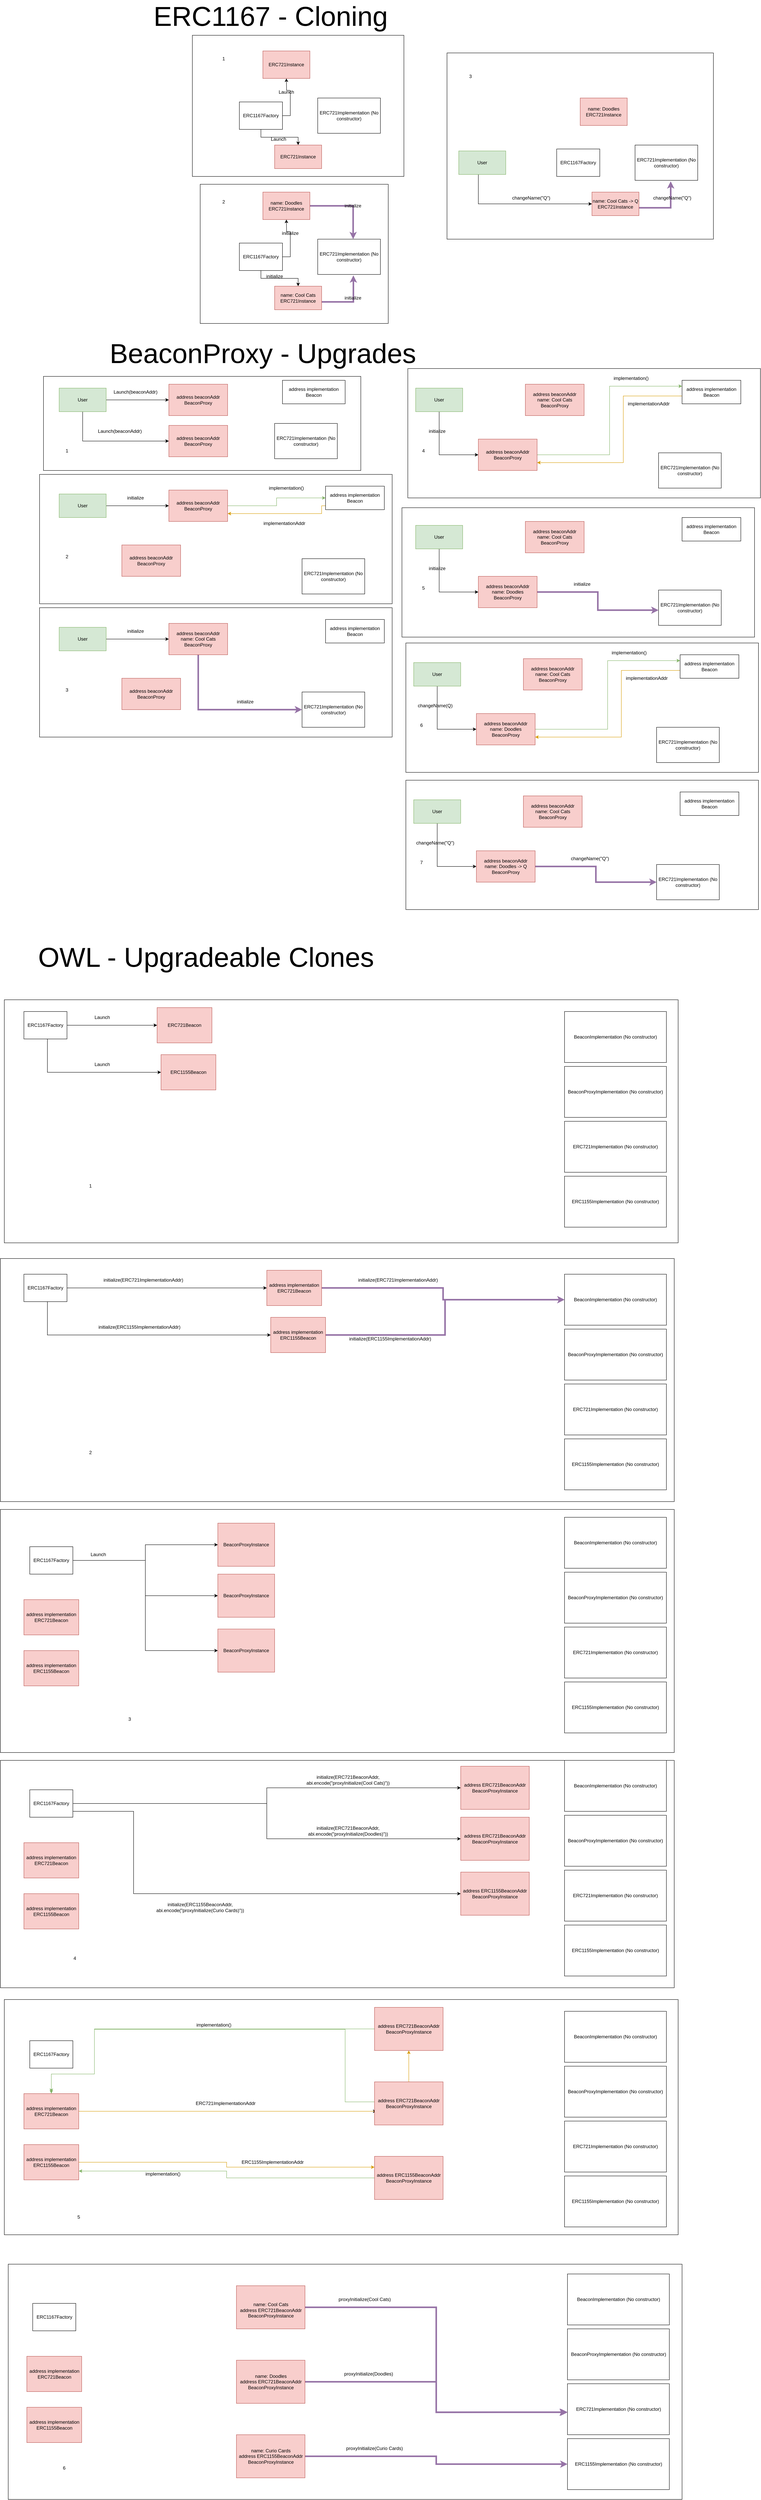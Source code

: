 <mxfile version="20.0.3" type="github">
  <diagram id="e7Xeu3ZGWUXAZvRO6fgh" name="Page-1">
    <mxGraphModel dx="4462" dy="1932" grid="1" gridSize="10" guides="1" tooltips="1" connect="1" arrows="1" fold="1" page="0" pageScale="1" pageWidth="850" pageHeight="1100" math="0" shadow="0">
      <root>
        <mxCell id="0" />
        <mxCell id="1" parent="0" />
        <mxCell id="rZRPHOX6fVJ8QpECsOCq-140" value="" style="rounded=0;whiteSpace=wrap;html=1;" parent="1" vertex="1">
          <mxGeometry x="-2000" y="5215" width="1720" height="600" as="geometry" />
        </mxCell>
        <mxCell id="rZRPHOX6fVJ8QpECsOCq-138" value="" style="rounded=0;whiteSpace=wrap;html=1;" parent="1" vertex="1">
          <mxGeometry x="-2010" y="4540" width="1720" height="600" as="geometry" />
        </mxCell>
        <mxCell id="rZRPHOX6fVJ8QpECsOCq-135" value="" style="rounded=0;whiteSpace=wrap;html=1;" parent="1" vertex="1">
          <mxGeometry x="-2020" y="3930" width="1720" height="580" as="geometry" />
        </mxCell>
        <mxCell id="rZRPHOX6fVJ8QpECsOCq-133" value="" style="rounded=0;whiteSpace=wrap;html=1;" parent="1" vertex="1">
          <mxGeometry x="-2020" y="3290" width="1720" height="620" as="geometry" />
        </mxCell>
        <mxCell id="rZRPHOX6fVJ8QpECsOCq-131" value="" style="rounded=0;whiteSpace=wrap;html=1;" parent="1" vertex="1">
          <mxGeometry x="-2020" y="2650" width="1720" height="620" as="geometry" />
        </mxCell>
        <mxCell id="rZRPHOX6fVJ8QpECsOCq-129" value="" style="rounded=0;whiteSpace=wrap;html=1;" parent="1" vertex="1">
          <mxGeometry x="-2010" y="1990" width="1720" height="620" as="geometry" />
        </mxCell>
        <mxCell id="F29buhv9PFu0Gap1kYDo-148" value="" style="rounded=0;whiteSpace=wrap;html=1;fontSize=12;" parent="1" vertex="1">
          <mxGeometry x="-995" y="735" width="900" height="330" as="geometry" />
        </mxCell>
        <mxCell id="F29buhv9PFu0Gap1kYDo-132" value="" style="rounded=0;whiteSpace=wrap;html=1;fontSize=12;" parent="1" vertex="1">
          <mxGeometry x="-980" y="380" width="900" height="330" as="geometry" />
        </mxCell>
        <mxCell id="F29buhv9PFu0Gap1kYDo-113" value="" style="rounded=0;whiteSpace=wrap;html=1;fontSize=12;" parent="1" vertex="1">
          <mxGeometry x="-1920" y="990" width="900" height="330" as="geometry" />
        </mxCell>
        <mxCell id="F29buhv9PFu0Gap1kYDo-97" value="" style="rounded=0;whiteSpace=wrap;html=1;fontSize=12;" parent="1" vertex="1">
          <mxGeometry x="-1920" y="650" width="900" height="330" as="geometry" />
        </mxCell>
        <mxCell id="F29buhv9PFu0Gap1kYDo-63" value="" style="rounded=0;whiteSpace=wrap;html=1;fontSize=12;" parent="1" vertex="1">
          <mxGeometry x="-1910" y="400" width="810" height="240" as="geometry" />
        </mxCell>
        <mxCell id="F29buhv9PFu0Gap1kYDo-59" value="" style="rounded=0;whiteSpace=wrap;html=1;fontSize=12;" parent="1" vertex="1">
          <mxGeometry x="-880" y="-425" width="680" height="475" as="geometry" />
        </mxCell>
        <mxCell id="F29buhv9PFu0Gap1kYDo-58" value="" style="rounded=0;whiteSpace=wrap;html=1;fontSize=12;" parent="1" vertex="1">
          <mxGeometry x="-1510" y="-90" width="480" height="355" as="geometry" />
        </mxCell>
        <mxCell id="F29buhv9PFu0Gap1kYDo-57" value="" style="rounded=0;whiteSpace=wrap;html=1;fontSize=12;" parent="1" vertex="1">
          <mxGeometry x="-1530" y="-470" width="540" height="360" as="geometry" />
        </mxCell>
        <mxCell id="F29buhv9PFu0Gap1kYDo-4" style="edgeStyle=orthogonalEdgeStyle;rounded=0;orthogonalLoop=1;jettySize=auto;html=1;entryX=0.5;entryY=0;entryDx=0;entryDy=0;startArrow=none;" parent="1" source="F29buhv9PFu0Gap1kYDo-11" target="F29buhv9PFu0Gap1kYDo-3" edge="1">
          <mxGeometry relative="1" as="geometry" />
        </mxCell>
        <mxCell id="F29buhv9PFu0Gap1kYDo-5" style="edgeStyle=orthogonalEdgeStyle;rounded=0;orthogonalLoop=1;jettySize=auto;html=1;" parent="1" source="F29buhv9PFu0Gap1kYDo-1" edge="1">
          <mxGeometry relative="1" as="geometry">
            <mxPoint x="-1290.0" y="-360.0" as="targetPoint" />
          </mxGeometry>
        </mxCell>
        <mxCell id="F29buhv9PFu0Gap1kYDo-22" style="edgeStyle=orthogonalEdgeStyle;rounded=0;orthogonalLoop=1;jettySize=auto;html=1;entryX=0.5;entryY=0;entryDx=0;entryDy=0;" parent="1" source="F29buhv9PFu0Gap1kYDo-1" target="F29buhv9PFu0Gap1kYDo-3" edge="1">
          <mxGeometry relative="1" as="geometry" />
        </mxCell>
        <mxCell id="F29buhv9PFu0Gap1kYDo-1" value="ERC1167Factory" style="rounded=0;whiteSpace=wrap;html=1;" parent="1" vertex="1">
          <mxGeometry x="-1410" y="-300" width="110" height="70" as="geometry" />
        </mxCell>
        <mxCell id="F29buhv9PFu0Gap1kYDo-2" value="ERC721Implementation (No constructor)" style="rounded=0;whiteSpace=wrap;html=1;" parent="1" vertex="1">
          <mxGeometry x="-1210" y="-310" width="160" height="90" as="geometry" />
        </mxCell>
        <mxCell id="F29buhv9PFu0Gap1kYDo-3" value="ERC721Instance" style="rounded=0;whiteSpace=wrap;html=1;fillColor=#f8cecc;strokeColor=#b85450;" parent="1" vertex="1">
          <mxGeometry x="-1320" y="-190" width="120" height="60" as="geometry" />
        </mxCell>
        <mxCell id="F29buhv9PFu0Gap1kYDo-7" value="ERC721Instance" style="rounded=0;whiteSpace=wrap;html=1;fillColor=#f8cecc;strokeColor=#b85450;" parent="1" vertex="1">
          <mxGeometry x="-1350" y="-430" width="120" height="70" as="geometry" />
        </mxCell>
        <mxCell id="F29buhv9PFu0Gap1kYDo-10" value="Launch" style="text;html=1;strokeColor=none;fillColor=none;align=center;verticalAlign=middle;whiteSpace=wrap;rounded=0;" parent="1" vertex="1">
          <mxGeometry x="-1320" y="-340" width="60" height="30" as="geometry" />
        </mxCell>
        <mxCell id="F29buhv9PFu0Gap1kYDo-11" value="Launch" style="text;html=1;strokeColor=none;fillColor=none;align=center;verticalAlign=middle;whiteSpace=wrap;rounded=0;" parent="1" vertex="1">
          <mxGeometry x="-1340" y="-220" width="60" height="30" as="geometry" />
        </mxCell>
        <mxCell id="F29buhv9PFu0Gap1kYDo-14" style="edgeStyle=orthogonalEdgeStyle;rounded=0;orthogonalLoop=1;jettySize=auto;html=1;" parent="1" source="F29buhv9PFu0Gap1kYDo-15" edge="1">
          <mxGeometry relative="1" as="geometry">
            <mxPoint x="-1290.0" as="targetPoint" />
          </mxGeometry>
        </mxCell>
        <mxCell id="F29buhv9PFu0Gap1kYDo-23" style="edgeStyle=orthogonalEdgeStyle;rounded=0;orthogonalLoop=1;jettySize=auto;html=1;entryX=0.5;entryY=0;entryDx=0;entryDy=0;" parent="1" source="F29buhv9PFu0Gap1kYDo-15" target="F29buhv9PFu0Gap1kYDo-17" edge="1">
          <mxGeometry relative="1" as="geometry" />
        </mxCell>
        <mxCell id="F29buhv9PFu0Gap1kYDo-15" value="ERC1167Factory" style="rounded=0;whiteSpace=wrap;html=1;" parent="1" vertex="1">
          <mxGeometry x="-1410" y="60" width="110" height="70" as="geometry" />
        </mxCell>
        <mxCell id="F29buhv9PFu0Gap1kYDo-16" value="ERC721Implementation (No constructor)" style="rounded=0;whiteSpace=wrap;html=1;" parent="1" vertex="1">
          <mxGeometry x="-1210" y="50" width="160" height="90" as="geometry" />
        </mxCell>
        <mxCell id="F29buhv9PFu0Gap1kYDo-24" style="edgeStyle=orthogonalEdgeStyle;rounded=0;orthogonalLoop=1;jettySize=auto;html=1;entryX=0.569;entryY=1.027;entryDx=0;entryDy=0;entryPerimeter=0;fillColor=#e1d5e7;strokeColor=#9673a6;strokeWidth=4;" parent="1" source="F29buhv9PFu0Gap1kYDo-17" target="F29buhv9PFu0Gap1kYDo-16" edge="1">
          <mxGeometry relative="1" as="geometry">
            <mxPoint x="-1120" y="160" as="targetPoint" />
            <Array as="points">
              <mxPoint x="-1119" y="210" />
            </Array>
          </mxGeometry>
        </mxCell>
        <mxCell id="F29buhv9PFu0Gap1kYDo-17" value="name: Cool Cats&lt;br&gt;&lt;div&gt;ERC721Instance&lt;/div&gt;" style="rounded=0;whiteSpace=wrap;html=1;fillColor=#f8cecc;strokeColor=#b85450;" parent="1" vertex="1">
          <mxGeometry x="-1320" y="170" width="120" height="60" as="geometry" />
        </mxCell>
        <mxCell id="F29buhv9PFu0Gap1kYDo-25" style="edgeStyle=orthogonalEdgeStyle;rounded=0;orthogonalLoop=1;jettySize=auto;html=1;entryX=0.565;entryY=0;entryDx=0;entryDy=0;entryPerimeter=0;fillColor=#e1d5e7;strokeColor=#9673a6;strokeWidth=4;" parent="1" source="F29buhv9PFu0Gap1kYDo-18" target="F29buhv9PFu0Gap1kYDo-16" edge="1">
          <mxGeometry relative="1" as="geometry" />
        </mxCell>
        <mxCell id="F29buhv9PFu0Gap1kYDo-18" value="name: Doodles&lt;br&gt;&lt;div&gt;ERC721Instance&lt;/div&gt;" style="rounded=0;whiteSpace=wrap;html=1;fillColor=#f8cecc;strokeColor=#b85450;" parent="1" vertex="1">
          <mxGeometry x="-1350" y="-70" width="120" height="70" as="geometry" />
        </mxCell>
        <mxCell id="F29buhv9PFu0Gap1kYDo-26" value="initialize" style="text;html=1;strokeColor=none;fillColor=none;align=center;verticalAlign=middle;whiteSpace=wrap;rounded=0;" parent="1" vertex="1">
          <mxGeometry x="-1150" y="-50" width="60" height="30" as="geometry" />
        </mxCell>
        <mxCell id="F29buhv9PFu0Gap1kYDo-27" value="initialize" style="text;html=1;strokeColor=none;fillColor=none;align=center;verticalAlign=middle;whiteSpace=wrap;rounded=0;" parent="1" vertex="1">
          <mxGeometry x="-1150" y="185" width="60" height="30" as="geometry" />
        </mxCell>
        <mxCell id="F29buhv9PFu0Gap1kYDo-28" value="&lt;div style=&quot;font-size: 70px;&quot; align=&quot;center&quot;&gt;&lt;font style=&quot;font-size: 70px;&quot;&gt;ERC1167 - Cloning&lt;/font&gt;&lt;/div&gt;" style="text;html=1;strokeColor=none;fillColor=none;spacing=5;spacingTop=-20;whiteSpace=wrap;overflow=hidden;rounded=0;align=center;" parent="1" vertex="1">
          <mxGeometry x="-1690" y="-550" width="720" height="90" as="geometry" />
        </mxCell>
        <mxCell id="F29buhv9PFu0Gap1kYDo-29" value="&lt;font style=&quot;font-size: 70px;&quot;&gt;BeaconProxy - Upgrades&lt;/font&gt;" style="text;html=1;strokeColor=none;fillColor=none;spacing=5;spacingTop=-20;whiteSpace=wrap;overflow=hidden;rounded=0;align=center;" parent="1" vertex="1">
          <mxGeometry x="-1760" y="310" width="820" height="90" as="geometry" />
        </mxCell>
        <mxCell id="F29buhv9PFu0Gap1kYDo-32" value="ERC1167Factory" style="rounded=0;whiteSpace=wrap;html=1;" parent="1" vertex="1">
          <mxGeometry x="-600" y="-180" width="110" height="70" as="geometry" />
        </mxCell>
        <mxCell id="F29buhv9PFu0Gap1kYDo-33" value="ERC721Implementation (No constructor)" style="rounded=0;whiteSpace=wrap;html=1;" parent="1" vertex="1">
          <mxGeometry x="-400" y="-190" width="160" height="90" as="geometry" />
        </mxCell>
        <mxCell id="F29buhv9PFu0Gap1kYDo-34" style="edgeStyle=orthogonalEdgeStyle;rounded=0;orthogonalLoop=1;jettySize=auto;html=1;entryX=0.569;entryY=1.027;entryDx=0;entryDy=0;entryPerimeter=0;fillColor=#e1d5e7;strokeColor=#9673a6;strokeWidth=4;" parent="1" source="F29buhv9PFu0Gap1kYDo-35" target="F29buhv9PFu0Gap1kYDo-33" edge="1">
          <mxGeometry relative="1" as="geometry">
            <mxPoint x="-310" y="-80" as="targetPoint" />
            <Array as="points">
              <mxPoint x="-309" y="-30" />
            </Array>
          </mxGeometry>
        </mxCell>
        <mxCell id="F29buhv9PFu0Gap1kYDo-35" value="name: Cool Cats -&amp;gt; Q&lt;br&gt;&lt;div&gt;ERC721Instance&lt;/div&gt;" style="rounded=0;whiteSpace=wrap;html=1;fillColor=#f8cecc;strokeColor=#b85450;" parent="1" vertex="1">
          <mxGeometry x="-510" y="-70" width="120" height="60" as="geometry" />
        </mxCell>
        <mxCell id="F29buhv9PFu0Gap1kYDo-37" value="name: Doodles&lt;br&gt;&lt;div&gt;ERC721Instance&lt;/div&gt;" style="rounded=0;whiteSpace=wrap;html=1;fillColor=#f8cecc;strokeColor=#b85450;" parent="1" vertex="1">
          <mxGeometry x="-540" y="-310" width="120" height="70" as="geometry" />
        </mxCell>
        <mxCell id="F29buhv9PFu0Gap1kYDo-41" style="edgeStyle=orthogonalEdgeStyle;rounded=0;orthogonalLoop=1;jettySize=auto;html=1;entryX=0;entryY=0.5;entryDx=0;entryDy=0;fontSize=70;" parent="1" source="F29buhv9PFu0Gap1kYDo-40" target="F29buhv9PFu0Gap1kYDo-35" edge="1">
          <mxGeometry relative="1" as="geometry">
            <Array as="points">
              <mxPoint x="-800" y="-40" />
            </Array>
          </mxGeometry>
        </mxCell>
        <mxCell id="F29buhv9PFu0Gap1kYDo-40" value="&lt;div style=&quot;font-size: 12px;&quot;&gt;&lt;font style=&quot;font-size: 12px;&quot;&gt;User&lt;/font&gt;&lt;/div&gt;" style="rounded=0;whiteSpace=wrap;html=1;fontSize=70;fillColor=#d5e8d4;strokeColor=#82b366;" parent="1" vertex="1">
          <mxGeometry x="-850" y="-175" width="120" height="60" as="geometry" />
        </mxCell>
        <mxCell id="F29buhv9PFu0Gap1kYDo-43" value="changeName(&quot;Q&quot;)" style="text;html=1;strokeColor=none;fillColor=none;align=center;verticalAlign=middle;whiteSpace=wrap;rounded=0;fontSize=12;" parent="1" vertex="1">
          <mxGeometry x="-740" y="-70" width="150" height="30" as="geometry" />
        </mxCell>
        <mxCell id="F29buhv9PFu0Gap1kYDo-44" value="changeName(&quot;Q&quot;)" style="text;html=1;strokeColor=none;fillColor=none;align=center;verticalAlign=middle;whiteSpace=wrap;rounded=0;fontSize=12;" parent="1" vertex="1">
          <mxGeometry x="-380" y="-70" width="150" height="30" as="geometry" />
        </mxCell>
        <mxCell id="F29buhv9PFu0Gap1kYDo-45" value="&lt;div&gt;address beaconAddr&lt;br&gt;&lt;/div&gt;&lt;div&gt;BeaconProxy&lt;/div&gt;" style="rounded=0;whiteSpace=wrap;html=1;fontSize=12;fillColor=#f8cecc;strokeColor=#b85450;" parent="1" vertex="1">
          <mxGeometry x="-1590" y="420" width="150" height="80" as="geometry" />
        </mxCell>
        <mxCell id="F29buhv9PFu0Gap1kYDo-46" value="address implementation&lt;div&gt;Beacon&lt;/div&gt;" style="rounded=0;whiteSpace=wrap;html=1;fontSize=12;" parent="1" vertex="1">
          <mxGeometry x="-1300" y="410" width="160" height="60" as="geometry" />
        </mxCell>
        <mxCell id="F29buhv9PFu0Gap1kYDo-47" value="ERC721Implementation (No constructor)" style="rounded=0;whiteSpace=wrap;html=1;" parent="1" vertex="1">
          <mxGeometry x="-1320" y="520" width="160" height="90" as="geometry" />
        </mxCell>
        <mxCell id="F29buhv9PFu0Gap1kYDo-49" style="edgeStyle=orthogonalEdgeStyle;rounded=0;orthogonalLoop=1;jettySize=auto;html=1;entryX=0;entryY=0.5;entryDx=0;entryDy=0;fontSize=12;" parent="1" source="F29buhv9PFu0Gap1kYDo-48" target="F29buhv9PFu0Gap1kYDo-45" edge="1">
          <mxGeometry relative="1" as="geometry" />
        </mxCell>
        <mxCell id="F29buhv9PFu0Gap1kYDo-68" style="edgeStyle=orthogonalEdgeStyle;rounded=0;orthogonalLoop=1;jettySize=auto;html=1;entryX=0;entryY=0.5;entryDx=0;entryDy=0;fontSize=12;" parent="1" source="F29buhv9PFu0Gap1kYDo-48" target="F29buhv9PFu0Gap1kYDo-67" edge="1">
          <mxGeometry relative="1" as="geometry">
            <Array as="points">
              <mxPoint x="-1810" y="565" />
            </Array>
          </mxGeometry>
        </mxCell>
        <mxCell id="F29buhv9PFu0Gap1kYDo-48" value="&lt;div style=&quot;font-size: 12px;&quot;&gt;&lt;font style=&quot;font-size: 12px;&quot;&gt;User&lt;/font&gt;&lt;/div&gt;" style="rounded=0;whiteSpace=wrap;html=1;fontSize=70;fillColor=#d5e8d4;strokeColor=#82b366;" parent="1" vertex="1">
          <mxGeometry x="-1870" y="430" width="120" height="60" as="geometry" />
        </mxCell>
        <mxCell id="F29buhv9PFu0Gap1kYDo-50" value="Launch(beaconAddr)" style="text;html=1;strokeColor=none;fillColor=none;align=center;verticalAlign=middle;whiteSpace=wrap;rounded=0;fontSize=12;" parent="1" vertex="1">
          <mxGeometry x="-1740" y="425" width="130" height="30" as="geometry" />
        </mxCell>
        <mxCell id="F29buhv9PFu0Gap1kYDo-60" value="1" style="text;html=1;strokeColor=none;fillColor=none;align=center;verticalAlign=middle;whiteSpace=wrap;rounded=0;fontSize=12;" parent="1" vertex="1">
          <mxGeometry x="-1480" y="-425" width="60" height="30" as="geometry" />
        </mxCell>
        <mxCell id="F29buhv9PFu0Gap1kYDo-61" value="2" style="text;html=1;strokeColor=none;fillColor=none;align=center;verticalAlign=middle;whiteSpace=wrap;rounded=0;fontSize=12;" parent="1" vertex="1">
          <mxGeometry x="-1480" y="-60" width="60" height="30" as="geometry" />
        </mxCell>
        <mxCell id="F29buhv9PFu0Gap1kYDo-62" value="3" style="text;html=1;strokeColor=none;fillColor=none;align=center;verticalAlign=middle;whiteSpace=wrap;rounded=0;fontSize=12;" parent="1" vertex="1">
          <mxGeometry x="-850" y="-380" width="60" height="30" as="geometry" />
        </mxCell>
        <mxCell id="F29buhv9PFu0Gap1kYDo-64" value="1" style="text;html=1;strokeColor=none;fillColor=none;align=center;verticalAlign=middle;whiteSpace=wrap;rounded=0;fontSize=12;" parent="1" vertex="1">
          <mxGeometry x="-1880" y="575" width="60" height="30" as="geometry" />
        </mxCell>
        <mxCell id="F29buhv9PFu0Gap1kYDo-67" value="&lt;div&gt;address beaconAddr&lt;br&gt;&lt;/div&gt;&lt;div&gt;BeaconProxy&lt;/div&gt;" style="rounded=0;whiteSpace=wrap;html=1;fontSize=12;fillColor=#f8cecc;strokeColor=#b85450;" parent="1" vertex="1">
          <mxGeometry x="-1590" y="525" width="150" height="80" as="geometry" />
        </mxCell>
        <mxCell id="F29buhv9PFu0Gap1kYDo-87" style="edgeStyle=orthogonalEdgeStyle;rounded=0;orthogonalLoop=1;jettySize=auto;html=1;fontSize=12;fillColor=#d5e8d4;strokeColor=#82b366;" parent="1" source="F29buhv9PFu0Gap1kYDo-70" target="F29buhv9PFu0Gap1kYDo-71" edge="1">
          <mxGeometry relative="1" as="geometry" />
        </mxCell>
        <mxCell id="F29buhv9PFu0Gap1kYDo-70" value="&lt;div&gt;address beaconAddr&lt;br&gt;&lt;/div&gt;&lt;div&gt;BeaconProxy&lt;/div&gt;" style="rounded=0;whiteSpace=wrap;html=1;fontSize=12;fillColor=#f8cecc;strokeColor=#b85450;" parent="1" vertex="1">
          <mxGeometry x="-1590" y="690" width="150" height="80" as="geometry" />
        </mxCell>
        <mxCell id="F29buhv9PFu0Gap1kYDo-95" style="edgeStyle=orthogonalEdgeStyle;rounded=0;orthogonalLoop=1;jettySize=auto;html=1;entryX=1;entryY=0.75;entryDx=0;entryDy=0;fontSize=12;fillColor=#ffe6cc;strokeColor=#d79b00;" parent="1" source="F29buhv9PFu0Gap1kYDo-71" target="F29buhv9PFu0Gap1kYDo-70" edge="1">
          <mxGeometry relative="1" as="geometry">
            <Array as="points">
              <mxPoint x="-1200" y="730" />
              <mxPoint x="-1200" y="750" />
            </Array>
          </mxGeometry>
        </mxCell>
        <mxCell id="F29buhv9PFu0Gap1kYDo-71" value="&lt;div&gt;address implementation&lt;br&gt;&lt;/div&gt;&lt;div&gt;Beacon&lt;/div&gt;" style="rounded=0;whiteSpace=wrap;html=1;fontSize=12;" parent="1" vertex="1">
          <mxGeometry x="-1190" y="680" width="150" height="60" as="geometry" />
        </mxCell>
        <mxCell id="F29buhv9PFu0Gap1kYDo-72" value="ERC721Implementation (No constructor)" style="rounded=0;whiteSpace=wrap;html=1;" parent="1" vertex="1">
          <mxGeometry x="-1250" y="865" width="160" height="90" as="geometry" />
        </mxCell>
        <mxCell id="F29buhv9PFu0Gap1kYDo-73" style="edgeStyle=orthogonalEdgeStyle;rounded=0;orthogonalLoop=1;jettySize=auto;html=1;entryX=0;entryY=0.5;entryDx=0;entryDy=0;fontSize=12;" parent="1" source="F29buhv9PFu0Gap1kYDo-75" target="F29buhv9PFu0Gap1kYDo-70" edge="1">
          <mxGeometry relative="1" as="geometry" />
        </mxCell>
        <mxCell id="F29buhv9PFu0Gap1kYDo-75" value="&lt;div style=&quot;font-size: 12px;&quot;&gt;&lt;font style=&quot;font-size: 12px;&quot;&gt;User&lt;/font&gt;&lt;/div&gt;" style="rounded=0;whiteSpace=wrap;html=1;fontSize=70;fillColor=#d5e8d4;strokeColor=#82b366;" parent="1" vertex="1">
          <mxGeometry x="-1870" y="700" width="120" height="60" as="geometry" />
        </mxCell>
        <mxCell id="F29buhv9PFu0Gap1kYDo-76" value="initialize" style="text;html=1;strokeColor=none;fillColor=none;align=center;verticalAlign=middle;whiteSpace=wrap;rounded=0;fontSize=12;" parent="1" vertex="1">
          <mxGeometry x="-1740" y="695" width="130" height="30" as="geometry" />
        </mxCell>
        <mxCell id="F29buhv9PFu0Gap1kYDo-77" value="2" style="text;html=1;strokeColor=none;fillColor=none;align=center;verticalAlign=middle;whiteSpace=wrap;rounded=0;fontSize=12;" parent="1" vertex="1">
          <mxGeometry x="-1880" y="845" width="60" height="30" as="geometry" />
        </mxCell>
        <mxCell id="F29buhv9PFu0Gap1kYDo-78" value="&lt;div&gt;address beaconAddr&lt;br&gt;&lt;/div&gt;&lt;div&gt;BeaconProxy&lt;/div&gt;" style="rounded=0;whiteSpace=wrap;html=1;fontSize=12;fillColor=#f8cecc;strokeColor=#b85450;" parent="1" vertex="1">
          <mxGeometry x="-1710" y="830" width="150" height="80" as="geometry" />
        </mxCell>
        <mxCell id="F29buhv9PFu0Gap1kYDo-79" value="Launch(beaconAddr)" style="text;html=1;strokeColor=none;fillColor=none;align=center;verticalAlign=middle;whiteSpace=wrap;rounded=0;fontSize=12;" parent="1" vertex="1">
          <mxGeometry x="-1780" y="525" width="130" height="30" as="geometry" />
        </mxCell>
        <mxCell id="F29buhv9PFu0Gap1kYDo-80" value="initialize" style="text;html=1;strokeColor=none;fillColor=none;align=center;verticalAlign=middle;whiteSpace=wrap;rounded=0;" parent="1" vertex="1">
          <mxGeometry x="-1310" y="20" width="60" height="30" as="geometry" />
        </mxCell>
        <mxCell id="F29buhv9PFu0Gap1kYDo-82" value="initialize" style="text;html=1;strokeColor=none;fillColor=none;align=center;verticalAlign=middle;whiteSpace=wrap;rounded=0;" parent="1" vertex="1">
          <mxGeometry x="-1350" y="130" width="60" height="30" as="geometry" />
        </mxCell>
        <mxCell id="F29buhv9PFu0Gap1kYDo-90" value="implementation()" style="text;html=1;strokeColor=none;fillColor=none;align=center;verticalAlign=middle;whiteSpace=wrap;rounded=0;fontSize=12;" parent="1" vertex="1">
          <mxGeometry x="-1350" y="670" width="120" height="30" as="geometry" />
        </mxCell>
        <mxCell id="F29buhv9PFu0Gap1kYDo-94" value="implementationAddr" style="text;html=1;strokeColor=none;fillColor=none;align=center;verticalAlign=middle;whiteSpace=wrap;rounded=0;fontSize=12;" parent="1" vertex="1">
          <mxGeometry x="-450" y="455" width="170" height="30" as="geometry" />
        </mxCell>
        <mxCell id="F29buhv9PFu0Gap1kYDo-111" style="edgeStyle=orthogonalEdgeStyle;rounded=0;orthogonalLoop=1;jettySize=auto;html=1;entryX=0;entryY=0.5;entryDx=0;entryDy=0;fontSize=12;fillColor=#e1d5e7;strokeColor=#9673a6;strokeWidth=4;" parent="1" source="F29buhv9PFu0Gap1kYDo-100" target="F29buhv9PFu0Gap1kYDo-103" edge="1">
          <mxGeometry relative="1" as="geometry">
            <Array as="points">
              <mxPoint x="-1515" y="1250" />
            </Array>
          </mxGeometry>
        </mxCell>
        <mxCell id="F29buhv9PFu0Gap1kYDo-100" value="&lt;div&gt;address beaconAddr&lt;/div&gt;&lt;div&gt;name: Cool Cats&lt;br&gt;&lt;/div&gt;&lt;div&gt;BeaconProxy&lt;/div&gt;" style="rounded=0;whiteSpace=wrap;html=1;fontSize=12;fillColor=#f8cecc;strokeColor=#b85450;" parent="1" vertex="1">
          <mxGeometry x="-1590" y="1030" width="150" height="80" as="geometry" />
        </mxCell>
        <mxCell id="F29buhv9PFu0Gap1kYDo-102" value="&lt;div&gt;address implementation&lt;br&gt;&lt;/div&gt;&lt;div&gt;Beacon&lt;/div&gt;" style="rounded=0;whiteSpace=wrap;html=1;fontSize=12;" parent="1" vertex="1">
          <mxGeometry x="-1190" y="1020" width="150" height="60" as="geometry" />
        </mxCell>
        <mxCell id="F29buhv9PFu0Gap1kYDo-103" value="ERC721Implementation (No constructor)" style="rounded=0;whiteSpace=wrap;html=1;" parent="1" vertex="1">
          <mxGeometry x="-1250" y="1205" width="160" height="90" as="geometry" />
        </mxCell>
        <mxCell id="F29buhv9PFu0Gap1kYDo-104" style="edgeStyle=orthogonalEdgeStyle;rounded=0;orthogonalLoop=1;jettySize=auto;html=1;entryX=0;entryY=0.5;entryDx=0;entryDy=0;fontSize=12;" parent="1" source="F29buhv9PFu0Gap1kYDo-105" target="F29buhv9PFu0Gap1kYDo-100" edge="1">
          <mxGeometry relative="1" as="geometry" />
        </mxCell>
        <mxCell id="F29buhv9PFu0Gap1kYDo-105" value="&lt;div style=&quot;font-size: 12px;&quot;&gt;&lt;font style=&quot;font-size: 12px;&quot;&gt;User&lt;/font&gt;&lt;/div&gt;" style="rounded=0;whiteSpace=wrap;html=1;fontSize=70;fillColor=#d5e8d4;strokeColor=#82b366;" parent="1" vertex="1">
          <mxGeometry x="-1870" y="1040" width="120" height="60" as="geometry" />
        </mxCell>
        <mxCell id="F29buhv9PFu0Gap1kYDo-106" value="initialize" style="text;html=1;strokeColor=none;fillColor=none;align=center;verticalAlign=middle;whiteSpace=wrap;rounded=0;fontSize=12;" parent="1" vertex="1">
          <mxGeometry x="-1740" y="1035" width="130" height="30" as="geometry" />
        </mxCell>
        <mxCell id="F29buhv9PFu0Gap1kYDo-107" value="3" style="text;html=1;strokeColor=none;fillColor=none;align=center;verticalAlign=middle;whiteSpace=wrap;rounded=0;fontSize=12;" parent="1" vertex="1">
          <mxGeometry x="-1880" y="1185" width="60" height="30" as="geometry" />
        </mxCell>
        <mxCell id="F29buhv9PFu0Gap1kYDo-108" value="&lt;div&gt;address beaconAddr&lt;br&gt;&lt;/div&gt;&lt;div&gt;BeaconProxy&lt;/div&gt;" style="rounded=0;whiteSpace=wrap;html=1;fontSize=12;fillColor=#f8cecc;strokeColor=#b85450;" parent="1" vertex="1">
          <mxGeometry x="-1710" y="1170" width="150" height="80" as="geometry" />
        </mxCell>
        <mxCell id="F29buhv9PFu0Gap1kYDo-112" value="initialize" style="text;html=1;strokeColor=none;fillColor=none;align=center;verticalAlign=middle;whiteSpace=wrap;rounded=0;fontSize=12;" parent="1" vertex="1">
          <mxGeometry x="-1460" y="1215" width="130" height="30" as="geometry" />
        </mxCell>
        <mxCell id="F29buhv9PFu0Gap1kYDo-116" value="&lt;div&gt;address beaconAddr&lt;/div&gt;&lt;div&gt;name: Cool Cats&lt;br&gt;&lt;/div&gt;&lt;div&gt;BeaconProxy&lt;/div&gt;" style="rounded=0;whiteSpace=wrap;html=1;fontSize=12;fillColor=#f8cecc;strokeColor=#b85450;" parent="1" vertex="1">
          <mxGeometry x="-680" y="420" width="150" height="80" as="geometry" />
        </mxCell>
        <mxCell id="F29buhv9PFu0Gap1kYDo-126" style="edgeStyle=orthogonalEdgeStyle;rounded=0;orthogonalLoop=1;jettySize=auto;html=1;entryX=1;entryY=0.75;entryDx=0;entryDy=0;fontSize=12;fillColor=#ffe6cc;strokeColor=#d79b00;" parent="1" source="F29buhv9PFu0Gap1kYDo-117" target="F29buhv9PFu0Gap1kYDo-123" edge="1">
          <mxGeometry relative="1" as="geometry">
            <Array as="points">
              <mxPoint x="-430" y="450" />
              <mxPoint x="-430" y="620" />
            </Array>
          </mxGeometry>
        </mxCell>
        <mxCell id="F29buhv9PFu0Gap1kYDo-117" value="&lt;div&gt;address implementation&lt;br&gt;&lt;/div&gt;&lt;div&gt;Beacon&lt;/div&gt;" style="rounded=0;whiteSpace=wrap;html=1;fontSize=12;" parent="1" vertex="1">
          <mxGeometry x="-280" y="410" width="150" height="60" as="geometry" />
        </mxCell>
        <mxCell id="F29buhv9PFu0Gap1kYDo-118" value="ERC721Implementation (No constructor)" style="rounded=0;whiteSpace=wrap;html=1;" parent="1" vertex="1">
          <mxGeometry x="-340" y="595" width="160" height="90" as="geometry" />
        </mxCell>
        <mxCell id="F29buhv9PFu0Gap1kYDo-130" style="edgeStyle=orthogonalEdgeStyle;rounded=0;orthogonalLoop=1;jettySize=auto;html=1;entryX=0;entryY=0.5;entryDx=0;entryDy=0;fontSize=12;" parent="1" source="F29buhv9PFu0Gap1kYDo-120" target="F29buhv9PFu0Gap1kYDo-123" edge="1">
          <mxGeometry relative="1" as="geometry">
            <Array as="points">
              <mxPoint x="-900" y="600" />
            </Array>
          </mxGeometry>
        </mxCell>
        <mxCell id="F29buhv9PFu0Gap1kYDo-120" value="&lt;div style=&quot;font-size: 12px;&quot;&gt;&lt;font style=&quot;font-size: 12px;&quot;&gt;User&lt;/font&gt;&lt;/div&gt;" style="rounded=0;whiteSpace=wrap;html=1;fontSize=70;fillColor=#d5e8d4;strokeColor=#82b366;" parent="1" vertex="1">
          <mxGeometry x="-960" y="430" width="120" height="60" as="geometry" />
        </mxCell>
        <mxCell id="F29buhv9PFu0Gap1kYDo-122" value="4" style="text;html=1;strokeColor=none;fillColor=none;align=center;verticalAlign=middle;whiteSpace=wrap;rounded=0;fontSize=12;" parent="1" vertex="1">
          <mxGeometry x="-970" y="575" width="60" height="30" as="geometry" />
        </mxCell>
        <mxCell id="F29buhv9PFu0Gap1kYDo-125" style="edgeStyle=orthogonalEdgeStyle;rounded=0;orthogonalLoop=1;jettySize=auto;html=1;entryX=0;entryY=0.25;entryDx=0;entryDy=0;fontSize=12;fillColor=#d5e8d4;strokeColor=#82b366;" parent="1" source="F29buhv9PFu0Gap1kYDo-123" target="F29buhv9PFu0Gap1kYDo-117" edge="1">
          <mxGeometry relative="1" as="geometry">
            <Array as="points">
              <mxPoint x="-465" y="600" />
              <mxPoint x="-465" y="425" />
            </Array>
          </mxGeometry>
        </mxCell>
        <mxCell id="F29buhv9PFu0Gap1kYDo-123" value="&lt;div&gt;address beaconAddr&lt;br&gt;&lt;/div&gt;&lt;div&gt;BeaconProxy&lt;/div&gt;" style="rounded=0;whiteSpace=wrap;html=1;fontSize=12;fillColor=#f8cecc;strokeColor=#b85450;" parent="1" vertex="1">
          <mxGeometry x="-800" y="560" width="150" height="80" as="geometry" />
        </mxCell>
        <mxCell id="F29buhv9PFu0Gap1kYDo-127" value="implementation()" style="text;html=1;strokeColor=none;fillColor=none;align=center;verticalAlign=middle;whiteSpace=wrap;rounded=0;fontSize=12;" parent="1" vertex="1">
          <mxGeometry x="-470" y="390" width="120" height="30" as="geometry" />
        </mxCell>
        <mxCell id="F29buhv9PFu0Gap1kYDo-129" value="implementationAddr" style="text;html=1;strokeColor=none;fillColor=none;align=center;verticalAlign=middle;whiteSpace=wrap;rounded=0;fontSize=12;" parent="1" vertex="1">
          <mxGeometry x="-1380" y="760" width="170" height="30" as="geometry" />
        </mxCell>
        <mxCell id="F29buhv9PFu0Gap1kYDo-131" value="initialize" style="text;html=1;strokeColor=none;fillColor=none;align=center;verticalAlign=middle;whiteSpace=wrap;rounded=0;fontSize=12;" parent="1" vertex="1">
          <mxGeometry x="-970" y="525" width="130" height="30" as="geometry" />
        </mxCell>
        <mxCell id="F29buhv9PFu0Gap1kYDo-135" value="&lt;div&gt;address beaconAddr&lt;/div&gt;&lt;div&gt;name: Cool Cats&lt;br&gt;&lt;/div&gt;&lt;div&gt;BeaconProxy&lt;/div&gt;" style="rounded=0;whiteSpace=wrap;html=1;fontSize=12;fillColor=#f8cecc;strokeColor=#b85450;" parent="1" vertex="1">
          <mxGeometry x="-680" y="770" width="150" height="80" as="geometry" />
        </mxCell>
        <mxCell id="F29buhv9PFu0Gap1kYDo-137" value="&lt;div&gt;address implementation&lt;br&gt;&lt;/div&gt;&lt;div&gt;Beacon&lt;/div&gt;" style="rounded=0;whiteSpace=wrap;html=1;fontSize=12;" parent="1" vertex="1">
          <mxGeometry x="-280" y="760" width="150" height="60" as="geometry" />
        </mxCell>
        <mxCell id="F29buhv9PFu0Gap1kYDo-138" value="ERC721Implementation (No constructor)" style="rounded=0;whiteSpace=wrap;html=1;" parent="1" vertex="1">
          <mxGeometry x="-340" y="945" width="160" height="90" as="geometry" />
        </mxCell>
        <mxCell id="F29buhv9PFu0Gap1kYDo-139" style="edgeStyle=orthogonalEdgeStyle;rounded=0;orthogonalLoop=1;jettySize=auto;html=1;entryX=0;entryY=0.5;entryDx=0;entryDy=0;fontSize=12;" parent="1" source="F29buhv9PFu0Gap1kYDo-140" target="F29buhv9PFu0Gap1kYDo-143" edge="1">
          <mxGeometry relative="1" as="geometry">
            <Array as="points">
              <mxPoint x="-900" y="950" />
            </Array>
          </mxGeometry>
        </mxCell>
        <mxCell id="F29buhv9PFu0Gap1kYDo-140" value="&lt;div style=&quot;font-size: 12px;&quot;&gt;&lt;font style=&quot;font-size: 12px;&quot;&gt;User&lt;/font&gt;&lt;/div&gt;" style="rounded=0;whiteSpace=wrap;html=1;fontSize=70;fillColor=#d5e8d4;strokeColor=#82b366;" parent="1" vertex="1">
          <mxGeometry x="-960" y="780" width="120" height="60" as="geometry" />
        </mxCell>
        <mxCell id="F29buhv9PFu0Gap1kYDo-141" value="5" style="text;html=1;strokeColor=none;fillColor=none;align=center;verticalAlign=middle;whiteSpace=wrap;rounded=0;fontSize=12;" parent="1" vertex="1">
          <mxGeometry x="-970" y="925" width="60" height="30" as="geometry" />
        </mxCell>
        <mxCell id="F29buhv9PFu0Gap1kYDo-146" style="edgeStyle=orthogonalEdgeStyle;rounded=0;orthogonalLoop=1;jettySize=auto;html=1;entryX=-0.001;entryY=0.57;entryDx=0;entryDy=0;entryPerimeter=0;fontSize=12;fillColor=#e1d5e7;strokeColor=#9673a6;strokeWidth=4;" parent="1" source="F29buhv9PFu0Gap1kYDo-143" target="F29buhv9PFu0Gap1kYDo-138" edge="1">
          <mxGeometry relative="1" as="geometry" />
        </mxCell>
        <mxCell id="F29buhv9PFu0Gap1kYDo-143" value="&lt;div&gt;address beaconAddr&lt;/div&gt;&lt;div&gt;name: Doodles&lt;br&gt;&lt;/div&gt;&lt;div&gt;BeaconProxy&lt;/div&gt;" style="rounded=0;whiteSpace=wrap;html=1;fontSize=12;fillColor=#f8cecc;strokeColor=#b85450;" parent="1" vertex="1">
          <mxGeometry x="-800" y="910" width="150" height="80" as="geometry" />
        </mxCell>
        <mxCell id="F29buhv9PFu0Gap1kYDo-145" value="initialize" style="text;html=1;strokeColor=none;fillColor=none;align=center;verticalAlign=middle;whiteSpace=wrap;rounded=0;fontSize=12;" parent="1" vertex="1">
          <mxGeometry x="-970" y="875" width="130" height="30" as="geometry" />
        </mxCell>
        <mxCell id="F29buhv9PFu0Gap1kYDo-147" value="initialize" style="text;html=1;strokeColor=none;fillColor=none;align=center;verticalAlign=middle;whiteSpace=wrap;rounded=0;fontSize=12;" parent="1" vertex="1">
          <mxGeometry x="-600" y="915" width="130" height="30" as="geometry" />
        </mxCell>
        <mxCell id="F29buhv9PFu0Gap1kYDo-160" value="" style="rounded=0;whiteSpace=wrap;html=1;fontSize=12;" parent="1" vertex="1">
          <mxGeometry x="-985" y="1080" width="900" height="330" as="geometry" />
        </mxCell>
        <mxCell id="F29buhv9PFu0Gap1kYDo-161" value="implementationAddr" style="text;html=1;strokeColor=none;fillColor=none;align=center;verticalAlign=middle;whiteSpace=wrap;rounded=0;fontSize=12;" parent="1" vertex="1">
          <mxGeometry x="-455" y="1155" width="170" height="30" as="geometry" />
        </mxCell>
        <mxCell id="F29buhv9PFu0Gap1kYDo-162" value="&lt;div&gt;address beaconAddr&lt;/div&gt;&lt;div&gt;name: Cool Cats&lt;br&gt;&lt;/div&gt;&lt;div&gt;BeaconProxy&lt;/div&gt;" style="rounded=0;whiteSpace=wrap;html=1;fontSize=12;fillColor=#f8cecc;strokeColor=#b85450;" parent="1" vertex="1">
          <mxGeometry x="-685" y="1120" width="150" height="80" as="geometry" />
        </mxCell>
        <mxCell id="F29buhv9PFu0Gap1kYDo-163" style="edgeStyle=orthogonalEdgeStyle;rounded=0;orthogonalLoop=1;jettySize=auto;html=1;entryX=1;entryY=0.75;entryDx=0;entryDy=0;fontSize=12;fillColor=#ffe6cc;strokeColor=#d79b00;" parent="1" source="F29buhv9PFu0Gap1kYDo-164" target="F29buhv9PFu0Gap1kYDo-170" edge="1">
          <mxGeometry relative="1" as="geometry">
            <Array as="points">
              <mxPoint x="-435" y="1150" />
              <mxPoint x="-435" y="1320" />
            </Array>
          </mxGeometry>
        </mxCell>
        <mxCell id="F29buhv9PFu0Gap1kYDo-164" value="&lt;div&gt;address implementation&lt;br&gt;&lt;/div&gt;&lt;div&gt;Beacon&lt;/div&gt;" style="rounded=0;whiteSpace=wrap;html=1;fontSize=12;" parent="1" vertex="1">
          <mxGeometry x="-285" y="1110" width="150" height="60" as="geometry" />
        </mxCell>
        <mxCell id="F29buhv9PFu0Gap1kYDo-165" value="ERC721Implementation (No constructor)" style="rounded=0;whiteSpace=wrap;html=1;" parent="1" vertex="1">
          <mxGeometry x="-345" y="1295" width="160" height="90" as="geometry" />
        </mxCell>
        <mxCell id="F29buhv9PFu0Gap1kYDo-166" style="edgeStyle=orthogonalEdgeStyle;rounded=0;orthogonalLoop=1;jettySize=auto;html=1;entryX=0;entryY=0.5;entryDx=0;entryDy=0;fontSize=12;" parent="1" source="F29buhv9PFu0Gap1kYDo-167" target="F29buhv9PFu0Gap1kYDo-170" edge="1">
          <mxGeometry relative="1" as="geometry">
            <Array as="points">
              <mxPoint x="-905" y="1300" />
            </Array>
          </mxGeometry>
        </mxCell>
        <mxCell id="F29buhv9PFu0Gap1kYDo-167" value="&lt;div style=&quot;font-size: 12px;&quot;&gt;&lt;font style=&quot;font-size: 12px;&quot;&gt;User&lt;/font&gt;&lt;/div&gt;" style="rounded=0;whiteSpace=wrap;html=1;fontSize=70;fillColor=#d5e8d4;strokeColor=#82b366;" parent="1" vertex="1">
          <mxGeometry x="-965" y="1130" width="120" height="60" as="geometry" />
        </mxCell>
        <mxCell id="F29buhv9PFu0Gap1kYDo-168" value="6" style="text;html=1;strokeColor=none;fillColor=none;align=center;verticalAlign=middle;whiteSpace=wrap;rounded=0;fontSize=12;" parent="1" vertex="1">
          <mxGeometry x="-975" y="1275" width="60" height="30" as="geometry" />
        </mxCell>
        <mxCell id="F29buhv9PFu0Gap1kYDo-169" style="edgeStyle=orthogonalEdgeStyle;rounded=0;orthogonalLoop=1;jettySize=auto;html=1;entryX=0;entryY=0.25;entryDx=0;entryDy=0;fontSize=12;fillColor=#d5e8d4;strokeColor=#82b366;" parent="1" source="F29buhv9PFu0Gap1kYDo-170" target="F29buhv9PFu0Gap1kYDo-164" edge="1">
          <mxGeometry relative="1" as="geometry">
            <Array as="points">
              <mxPoint x="-470" y="1300" />
              <mxPoint x="-470" y="1125" />
            </Array>
          </mxGeometry>
        </mxCell>
        <mxCell id="F29buhv9PFu0Gap1kYDo-170" value="&lt;div&gt;address beaconAddr&lt;/div&gt;&lt;div&gt;name: Doodles&lt;br&gt;&lt;/div&gt;&lt;div&gt;BeaconProxy&lt;/div&gt;" style="rounded=0;whiteSpace=wrap;html=1;fontSize=12;fillColor=#f8cecc;strokeColor=#b85450;" parent="1" vertex="1">
          <mxGeometry x="-805" y="1260" width="150" height="80" as="geometry" />
        </mxCell>
        <mxCell id="F29buhv9PFu0Gap1kYDo-171" value="implementation()" style="text;html=1;strokeColor=none;fillColor=none;align=center;verticalAlign=middle;whiteSpace=wrap;rounded=0;fontSize=12;" parent="1" vertex="1">
          <mxGeometry x="-475" y="1090" width="120" height="30" as="geometry" />
        </mxCell>
        <mxCell id="F29buhv9PFu0Gap1kYDo-172" value="changeName(Q)" style="text;html=1;strokeColor=none;fillColor=none;align=center;verticalAlign=middle;whiteSpace=wrap;rounded=0;fontSize=12;" parent="1" vertex="1">
          <mxGeometry x="-975" y="1225" width="130" height="30" as="geometry" />
        </mxCell>
        <mxCell id="F29buhv9PFu0Gap1kYDo-173" value="" style="rounded=0;whiteSpace=wrap;html=1;fontSize=12;" parent="1" vertex="1">
          <mxGeometry x="-985" y="1430" width="900" height="330" as="geometry" />
        </mxCell>
        <mxCell id="F29buhv9PFu0Gap1kYDo-175" value="&lt;div&gt;address beaconAddr&lt;/div&gt;&lt;div&gt;name: Cool Cats&lt;br&gt;&lt;/div&gt;&lt;div&gt;BeaconProxy&lt;/div&gt;" style="rounded=0;whiteSpace=wrap;html=1;fontSize=12;fillColor=#f8cecc;strokeColor=#b85450;" parent="1" vertex="1">
          <mxGeometry x="-685" y="1470" width="150" height="80" as="geometry" />
        </mxCell>
        <mxCell id="F29buhv9PFu0Gap1kYDo-177" value="&lt;div&gt;address implementation&lt;br&gt;&lt;/div&gt;&lt;div&gt;Beacon&lt;/div&gt;" style="rounded=0;whiteSpace=wrap;html=1;fontSize=12;" parent="1" vertex="1">
          <mxGeometry x="-285" y="1460" width="150" height="60" as="geometry" />
        </mxCell>
        <mxCell id="F29buhv9PFu0Gap1kYDo-178" value="ERC721Implementation (No constructor)" style="rounded=0;whiteSpace=wrap;html=1;" parent="1" vertex="1">
          <mxGeometry x="-345" y="1645" width="160" height="90" as="geometry" />
        </mxCell>
        <mxCell id="F29buhv9PFu0Gap1kYDo-179" style="edgeStyle=orthogonalEdgeStyle;rounded=0;orthogonalLoop=1;jettySize=auto;html=1;entryX=0;entryY=0.5;entryDx=0;entryDy=0;fontSize=12;" parent="1" source="F29buhv9PFu0Gap1kYDo-180" target="F29buhv9PFu0Gap1kYDo-183" edge="1">
          <mxGeometry relative="1" as="geometry">
            <Array as="points">
              <mxPoint x="-905" y="1650" />
            </Array>
          </mxGeometry>
        </mxCell>
        <mxCell id="F29buhv9PFu0Gap1kYDo-180" value="&lt;div style=&quot;font-size: 12px;&quot;&gt;&lt;font style=&quot;font-size: 12px;&quot;&gt;User&lt;/font&gt;&lt;/div&gt;" style="rounded=0;whiteSpace=wrap;html=1;fontSize=70;fillColor=#d5e8d4;strokeColor=#82b366;" parent="1" vertex="1">
          <mxGeometry x="-965" y="1480" width="120" height="60" as="geometry" />
        </mxCell>
        <mxCell id="F29buhv9PFu0Gap1kYDo-181" value="7" style="text;html=1;strokeColor=none;fillColor=none;align=center;verticalAlign=middle;whiteSpace=wrap;rounded=0;fontSize=12;" parent="1" vertex="1">
          <mxGeometry x="-975" y="1625" width="60" height="30" as="geometry" />
        </mxCell>
        <mxCell id="F29buhv9PFu0Gap1kYDo-186" style="edgeStyle=orthogonalEdgeStyle;rounded=0;orthogonalLoop=1;jettySize=auto;html=1;entryX=0;entryY=0.5;entryDx=0;entryDy=0;fontSize=12;fillColor=#e1d5e7;strokeColor=#9673a6;strokeWidth=4;" parent="1" source="F29buhv9PFu0Gap1kYDo-183" target="F29buhv9PFu0Gap1kYDo-178" edge="1">
          <mxGeometry relative="1" as="geometry" />
        </mxCell>
        <mxCell id="F29buhv9PFu0Gap1kYDo-183" value="&lt;div&gt;address beaconAddr&lt;/div&gt;&lt;div&gt;name: Doodles -&amp;gt; Q&lt;br&gt;&lt;/div&gt;&lt;div&gt;BeaconProxy&lt;/div&gt;" style="rounded=0;whiteSpace=wrap;html=1;fontSize=12;fillColor=#f8cecc;strokeColor=#b85450;" parent="1" vertex="1">
          <mxGeometry x="-805" y="1610" width="150" height="80" as="geometry" />
        </mxCell>
        <mxCell id="F29buhv9PFu0Gap1kYDo-185" value="changeName(&quot;Q&quot;)" style="text;html=1;strokeColor=none;fillColor=none;align=center;verticalAlign=middle;whiteSpace=wrap;rounded=0;fontSize=12;" parent="1" vertex="1">
          <mxGeometry x="-975" y="1575" width="130" height="30" as="geometry" />
        </mxCell>
        <mxCell id="F29buhv9PFu0Gap1kYDo-187" value="changeName(&quot;Q&quot;)" style="text;html=1;strokeColor=none;fillColor=none;align=center;verticalAlign=middle;whiteSpace=wrap;rounded=0;fontSize=12;" parent="1" vertex="1">
          <mxGeometry x="-580" y="1615" width="130" height="30" as="geometry" />
        </mxCell>
        <mxCell id="F29buhv9PFu0Gap1kYDo-192" value="&lt;font style=&quot;font-size: 70px;&quot;&gt;OWL - Upgradeable Clones&lt;br&gt;&lt;/font&gt;" style="text;html=1;strokeColor=none;fillColor=none;spacing=5;spacingTop=-20;whiteSpace=wrap;overflow=hidden;rounded=0;align=center;" parent="1" vertex="1">
          <mxGeometry x="-2015" y="1850" width="1040" height="90" as="geometry" />
        </mxCell>
        <mxCell id="rZRPHOX6fVJ8QpECsOCq-14" style="edgeStyle=orthogonalEdgeStyle;rounded=0;orthogonalLoop=1;jettySize=auto;html=1;entryX=0;entryY=0.5;entryDx=0;entryDy=0;" parent="1" source="rZRPHOX6fVJ8QpECsOCq-1" target="rZRPHOX6fVJ8QpECsOCq-10" edge="1">
          <mxGeometry relative="1" as="geometry" />
        </mxCell>
        <mxCell id="rZRPHOX6fVJ8QpECsOCq-15" style="edgeStyle=orthogonalEdgeStyle;rounded=0;orthogonalLoop=1;jettySize=auto;html=1;entryX=0;entryY=0.5;entryDx=0;entryDy=0;" parent="1" source="rZRPHOX6fVJ8QpECsOCq-1" target="rZRPHOX6fVJ8QpECsOCq-13" edge="1">
          <mxGeometry relative="1" as="geometry">
            <Array as="points">
              <mxPoint x="-1900" y="2175" />
            </Array>
          </mxGeometry>
        </mxCell>
        <mxCell id="rZRPHOX6fVJ8QpECsOCq-1" value="ERC1167Factory" style="rounded=0;whiteSpace=wrap;html=1;" parent="1" vertex="1">
          <mxGeometry x="-1960" y="2020" width="110" height="70" as="geometry" />
        </mxCell>
        <mxCell id="rZRPHOX6fVJ8QpECsOCq-6" value="BeaconImplementation (No constructor)" style="rounded=0;whiteSpace=wrap;html=1;" parent="1" vertex="1">
          <mxGeometry x="-580" y="2020" width="260" height="130" as="geometry" />
        </mxCell>
        <mxCell id="rZRPHOX6fVJ8QpECsOCq-7" value="BeaconProxyImplementation (No constructor)" style="rounded=0;whiteSpace=wrap;html=1;" parent="1" vertex="1">
          <mxGeometry x="-580" y="2160" width="260" height="130" as="geometry" />
        </mxCell>
        <mxCell id="rZRPHOX6fVJ8QpECsOCq-8" value="ERC721Implementation (No constructor)" style="rounded=0;whiteSpace=wrap;html=1;" parent="1" vertex="1">
          <mxGeometry x="-580" y="2300" width="260" height="130" as="geometry" />
        </mxCell>
        <mxCell id="rZRPHOX6fVJ8QpECsOCq-9" value="ERC1155Implementation (No constructor)" style="rounded=0;whiteSpace=wrap;html=1;" parent="1" vertex="1">
          <mxGeometry x="-580" y="2440" width="260" height="130" as="geometry" />
        </mxCell>
        <mxCell id="rZRPHOX6fVJ8QpECsOCq-10" value="ERC721Beacon" style="rounded=0;whiteSpace=wrap;html=1;fillColor=#f8cecc;strokeColor=#b85450;" parent="1" vertex="1">
          <mxGeometry x="-1620" y="2010" width="140" height="90" as="geometry" />
        </mxCell>
        <mxCell id="rZRPHOX6fVJ8QpECsOCq-13" value="ERC1155Beacon" style="rounded=0;whiteSpace=wrap;html=1;fillColor=#f8cecc;strokeColor=#b85450;" parent="1" vertex="1">
          <mxGeometry x="-1610" y="2130" width="140" height="90" as="geometry" />
        </mxCell>
        <mxCell id="rZRPHOX6fVJ8QpECsOCq-16" value="Launch" style="text;html=1;strokeColor=none;fillColor=none;align=center;verticalAlign=middle;whiteSpace=wrap;rounded=0;" parent="1" vertex="1">
          <mxGeometry x="-1790" y="2020" width="60" height="30" as="geometry" />
        </mxCell>
        <mxCell id="rZRPHOX6fVJ8QpECsOCq-17" value="Launch" style="text;html=1;strokeColor=none;fillColor=none;align=center;verticalAlign=middle;whiteSpace=wrap;rounded=0;" parent="1" vertex="1">
          <mxGeometry x="-1790" y="2140" width="60" height="30" as="geometry" />
        </mxCell>
        <mxCell id="rZRPHOX6fVJ8QpECsOCq-19" style="edgeStyle=orthogonalEdgeStyle;rounded=0;orthogonalLoop=1;jettySize=auto;html=1;entryX=0;entryY=0.5;entryDx=0;entryDy=0;" parent="1" source="rZRPHOX6fVJ8QpECsOCq-21" target="rZRPHOX6fVJ8QpECsOCq-26" edge="1">
          <mxGeometry relative="1" as="geometry" />
        </mxCell>
        <mxCell id="rZRPHOX6fVJ8QpECsOCq-20" style="edgeStyle=orthogonalEdgeStyle;rounded=0;orthogonalLoop=1;jettySize=auto;html=1;entryX=0;entryY=0.5;entryDx=0;entryDy=0;" parent="1" source="rZRPHOX6fVJ8QpECsOCq-21" target="rZRPHOX6fVJ8QpECsOCq-27" edge="1">
          <mxGeometry relative="1" as="geometry">
            <Array as="points">
              <mxPoint x="-1900" y="2845" />
            </Array>
          </mxGeometry>
        </mxCell>
        <mxCell id="rZRPHOX6fVJ8QpECsOCq-21" value="ERC1167Factory" style="rounded=0;whiteSpace=wrap;html=1;" parent="1" vertex="1">
          <mxGeometry x="-1960" y="2690" width="110" height="70" as="geometry" />
        </mxCell>
        <mxCell id="rZRPHOX6fVJ8QpECsOCq-22" value="BeaconImplementation (No constructor)" style="rounded=0;whiteSpace=wrap;html=1;" parent="1" vertex="1">
          <mxGeometry x="-580" y="2690" width="260" height="130" as="geometry" />
        </mxCell>
        <mxCell id="rZRPHOX6fVJ8QpECsOCq-23" value="BeaconProxyImplementation (No constructor)" style="rounded=0;whiteSpace=wrap;html=1;" parent="1" vertex="1">
          <mxGeometry x="-580" y="2830" width="260" height="130" as="geometry" />
        </mxCell>
        <mxCell id="rZRPHOX6fVJ8QpECsOCq-24" value="ERC721Implementation (No constructor)" style="rounded=0;whiteSpace=wrap;html=1;" parent="1" vertex="1">
          <mxGeometry x="-580" y="2970" width="260" height="130" as="geometry" />
        </mxCell>
        <mxCell id="rZRPHOX6fVJ8QpECsOCq-25" value="ERC1155Implementation (No constructor)" style="rounded=0;whiteSpace=wrap;html=1;" parent="1" vertex="1">
          <mxGeometry x="-580" y="3110" width="260" height="130" as="geometry" />
        </mxCell>
        <mxCell id="rZRPHOX6fVJ8QpECsOCq-31" style="edgeStyle=orthogonalEdgeStyle;rounded=0;orthogonalLoop=1;jettySize=auto;html=1;entryX=0;entryY=0.5;entryDx=0;entryDy=0;fillColor=#e1d5e7;strokeColor=#9673a6;strokeWidth=4;" parent="1" source="rZRPHOX6fVJ8QpECsOCq-26" target="rZRPHOX6fVJ8QpECsOCq-22" edge="1">
          <mxGeometry relative="1" as="geometry" />
        </mxCell>
        <mxCell id="rZRPHOX6fVJ8QpECsOCq-26" value="address implementation&lt;br&gt;&lt;div&gt;ERC721Beacon&lt;/div&gt;" style="rounded=0;whiteSpace=wrap;html=1;fillColor=#f8cecc;strokeColor=#b85450;" parent="1" vertex="1">
          <mxGeometry x="-1340" y="2680" width="140" height="90" as="geometry" />
        </mxCell>
        <mxCell id="rZRPHOX6fVJ8QpECsOCq-30" style="edgeStyle=orthogonalEdgeStyle;rounded=0;orthogonalLoop=1;jettySize=auto;html=1;entryX=0;entryY=0.5;entryDx=0;entryDy=0;fillColor=#e1d5e7;strokeColor=#9673a6;strokeWidth=4;" parent="1" source="rZRPHOX6fVJ8QpECsOCq-27" target="rZRPHOX6fVJ8QpECsOCq-22" edge="1">
          <mxGeometry relative="1" as="geometry" />
        </mxCell>
        <mxCell id="rZRPHOX6fVJ8QpECsOCq-27" value="address implementation&lt;div&gt;ERC1155Beacon&lt;/div&gt;" style="rounded=0;whiteSpace=wrap;html=1;fillColor=#f8cecc;strokeColor=#b85450;" parent="1" vertex="1">
          <mxGeometry x="-1330" y="2800" width="140" height="90" as="geometry" />
        </mxCell>
        <mxCell id="rZRPHOX6fVJ8QpECsOCq-28" value="initialize(ERC721ImplementationAddr)" style="text;html=1;strokeColor=none;fillColor=none;align=center;verticalAlign=middle;whiteSpace=wrap;rounded=0;" parent="1" vertex="1">
          <mxGeometry x="-1790" y="2690" width="270" height="30" as="geometry" />
        </mxCell>
        <mxCell id="rZRPHOX6fVJ8QpECsOCq-32" value="initialize(ERC721ImplementationAddr)" style="text;html=1;strokeColor=none;fillColor=none;align=center;verticalAlign=middle;whiteSpace=wrap;rounded=0;" parent="1" vertex="1">
          <mxGeometry x="-1140" y="2690" width="270" height="30" as="geometry" />
        </mxCell>
        <mxCell id="rZRPHOX6fVJ8QpECsOCq-33" value="initialize(ERC1155ImplementationAddr)" style="text;html=1;strokeColor=none;fillColor=none;align=center;verticalAlign=middle;whiteSpace=wrap;rounded=0;" parent="1" vertex="1">
          <mxGeometry x="-1800" y="2810" width="270" height="30" as="geometry" />
        </mxCell>
        <mxCell id="rZRPHOX6fVJ8QpECsOCq-34" value="initialize(ERC1155ImplementationAddr)" style="text;html=1;strokeColor=none;fillColor=none;align=center;verticalAlign=middle;whiteSpace=wrap;rounded=0;" parent="1" vertex="1">
          <mxGeometry x="-1160" y="2840" width="270" height="30" as="geometry" />
        </mxCell>
        <mxCell id="rZRPHOX6fVJ8QpECsOCq-54" style="edgeStyle=orthogonalEdgeStyle;rounded=0;orthogonalLoop=1;jettySize=auto;html=1;strokeWidth=1;" parent="1" source="rZRPHOX6fVJ8QpECsOCq-37" target="rZRPHOX6fVJ8QpECsOCq-51" edge="1">
          <mxGeometry relative="1" as="geometry" />
        </mxCell>
        <mxCell id="rZRPHOX6fVJ8QpECsOCq-55" style="edgeStyle=orthogonalEdgeStyle;rounded=0;orthogonalLoop=1;jettySize=auto;html=1;entryX=0;entryY=0.5;entryDx=0;entryDy=0;strokeWidth=1;" parent="1" source="rZRPHOX6fVJ8QpECsOCq-37" target="rZRPHOX6fVJ8QpECsOCq-52" edge="1">
          <mxGeometry relative="1" as="geometry" />
        </mxCell>
        <mxCell id="rZRPHOX6fVJ8QpECsOCq-56" style="edgeStyle=orthogonalEdgeStyle;rounded=0;orthogonalLoop=1;jettySize=auto;html=1;entryX=0;entryY=0.5;entryDx=0;entryDy=0;strokeWidth=1;" parent="1" source="rZRPHOX6fVJ8QpECsOCq-37" target="rZRPHOX6fVJ8QpECsOCq-53" edge="1">
          <mxGeometry relative="1" as="geometry" />
        </mxCell>
        <mxCell id="rZRPHOX6fVJ8QpECsOCq-37" value="ERC1167Factory" style="rounded=0;whiteSpace=wrap;html=1;" parent="1" vertex="1">
          <mxGeometry x="-1945" y="3385" width="110" height="70" as="geometry" />
        </mxCell>
        <mxCell id="rZRPHOX6fVJ8QpECsOCq-38" value="BeaconImplementation (No constructor)" style="rounded=0;whiteSpace=wrap;html=1;" parent="1" vertex="1">
          <mxGeometry x="-580" y="3310" width="260" height="130" as="geometry" />
        </mxCell>
        <mxCell id="rZRPHOX6fVJ8QpECsOCq-39" value="BeaconProxyImplementation (No constructor)" style="rounded=0;whiteSpace=wrap;html=1;" parent="1" vertex="1">
          <mxGeometry x="-580" y="3450" width="260" height="130" as="geometry" />
        </mxCell>
        <mxCell id="rZRPHOX6fVJ8QpECsOCq-40" value="ERC721Implementation (No constructor)" style="rounded=0;whiteSpace=wrap;html=1;" parent="1" vertex="1">
          <mxGeometry x="-580" y="3590" width="260" height="130" as="geometry" />
        </mxCell>
        <mxCell id="rZRPHOX6fVJ8QpECsOCq-41" value="ERC1155Implementation (No constructor)" style="rounded=0;whiteSpace=wrap;html=1;" parent="1" vertex="1">
          <mxGeometry x="-580" y="3730" width="260" height="130" as="geometry" />
        </mxCell>
        <mxCell id="rZRPHOX6fVJ8QpECsOCq-43" value="address implementation&lt;div&gt;ERC721Beacon&lt;/div&gt;" style="rounded=0;whiteSpace=wrap;html=1;fillColor=#f8cecc;strokeColor=#b85450;" parent="1" vertex="1">
          <mxGeometry x="-1960" y="3520" width="140" height="90" as="geometry" />
        </mxCell>
        <mxCell id="rZRPHOX6fVJ8QpECsOCq-45" value="address implementation&lt;div&gt;ERC1155Beacon&lt;/div&gt;" style="rounded=0;whiteSpace=wrap;html=1;fillColor=#f8cecc;strokeColor=#b85450;" parent="1" vertex="1">
          <mxGeometry x="-1960" y="3650" width="140" height="90" as="geometry" />
        </mxCell>
        <mxCell id="rZRPHOX6fVJ8QpECsOCq-51" value="BeaconProxyInstance" style="rounded=0;whiteSpace=wrap;html=1;fillColor=#f8cecc;strokeColor=#b85450;" parent="1" vertex="1">
          <mxGeometry x="-1465" y="3325" width="145" height="110" as="geometry" />
        </mxCell>
        <mxCell id="rZRPHOX6fVJ8QpECsOCq-52" value="BeaconProxyInstance" style="rounded=0;whiteSpace=wrap;html=1;fillColor=#f8cecc;strokeColor=#b85450;" parent="1" vertex="1">
          <mxGeometry x="-1465" y="3455" width="145" height="110" as="geometry" />
        </mxCell>
        <mxCell id="rZRPHOX6fVJ8QpECsOCq-53" value="BeaconProxyInstance" style="rounded=0;whiteSpace=wrap;html=1;fillColor=#f8cecc;strokeColor=#b85450;" parent="1" vertex="1">
          <mxGeometry x="-1465" y="3595" width="145" height="110" as="geometry" />
        </mxCell>
        <mxCell id="rZRPHOX6fVJ8QpECsOCq-57" value="&lt;div&gt;Launch&lt;/div&gt;" style="text;html=1;strokeColor=none;fillColor=none;align=center;verticalAlign=middle;whiteSpace=wrap;rounded=0;" parent="1" vertex="1">
          <mxGeometry x="-1805" y="3385" width="70" height="40" as="geometry" />
        </mxCell>
        <mxCell id="rZRPHOX6fVJ8QpECsOCq-58" style="edgeStyle=orthogonalEdgeStyle;rounded=0;orthogonalLoop=1;jettySize=auto;html=1;strokeWidth=1;" parent="1" source="rZRPHOX6fVJ8QpECsOCq-61" target="rZRPHOX6fVJ8QpECsOCq-68" edge="1">
          <mxGeometry relative="1" as="geometry" />
        </mxCell>
        <mxCell id="rZRPHOX6fVJ8QpECsOCq-59" style="edgeStyle=orthogonalEdgeStyle;rounded=0;orthogonalLoop=1;jettySize=auto;html=1;entryX=0;entryY=0.5;entryDx=0;entryDy=0;strokeWidth=1;" parent="1" source="rZRPHOX6fVJ8QpECsOCq-61" target="rZRPHOX6fVJ8QpECsOCq-69" edge="1">
          <mxGeometry relative="1" as="geometry" />
        </mxCell>
        <mxCell id="rZRPHOX6fVJ8QpECsOCq-60" style="edgeStyle=orthogonalEdgeStyle;rounded=0;orthogonalLoop=1;jettySize=auto;html=1;entryX=0;entryY=0.5;entryDx=0;entryDy=0;strokeWidth=1;" parent="1" source="rZRPHOX6fVJ8QpECsOCq-61" target="rZRPHOX6fVJ8QpECsOCq-70" edge="1">
          <mxGeometry relative="1" as="geometry">
            <Array as="points">
              <mxPoint x="-1680" y="4060" />
              <mxPoint x="-1680" y="4270" />
            </Array>
          </mxGeometry>
        </mxCell>
        <mxCell id="rZRPHOX6fVJ8QpECsOCq-61" value="ERC1167Factory" style="rounded=0;whiteSpace=wrap;html=1;" parent="1" vertex="1">
          <mxGeometry x="-1945" y="4005" width="110" height="70" as="geometry" />
        </mxCell>
        <mxCell id="rZRPHOX6fVJ8QpECsOCq-62" value="BeaconImplementation (No constructor)" style="rounded=0;whiteSpace=wrap;html=1;" parent="1" vertex="1">
          <mxGeometry x="-580" y="3930" width="260" height="130" as="geometry" />
        </mxCell>
        <mxCell id="rZRPHOX6fVJ8QpECsOCq-63" value="BeaconProxyImplementation (No constructor)" style="rounded=0;whiteSpace=wrap;html=1;" parent="1" vertex="1">
          <mxGeometry x="-580" y="4070" width="260" height="130" as="geometry" />
        </mxCell>
        <mxCell id="rZRPHOX6fVJ8QpECsOCq-64" value="ERC721Implementation (No constructor)" style="rounded=0;whiteSpace=wrap;html=1;" parent="1" vertex="1">
          <mxGeometry x="-580" y="4210" width="260" height="130" as="geometry" />
        </mxCell>
        <mxCell id="rZRPHOX6fVJ8QpECsOCq-65" value="ERC1155Implementation (No constructor)" style="rounded=0;whiteSpace=wrap;html=1;" parent="1" vertex="1">
          <mxGeometry x="-580" y="4350" width="260" height="130" as="geometry" />
        </mxCell>
        <mxCell id="rZRPHOX6fVJ8QpECsOCq-66" value="address implementation&lt;div&gt;ERC721Beacon&lt;/div&gt;" style="rounded=0;whiteSpace=wrap;html=1;fillColor=#f8cecc;strokeColor=#b85450;" parent="1" vertex="1">
          <mxGeometry x="-1960" y="4140" width="140" height="90" as="geometry" />
        </mxCell>
        <mxCell id="rZRPHOX6fVJ8QpECsOCq-67" value="address implementation&lt;div&gt;ERC1155Beacon&lt;/div&gt;" style="rounded=0;whiteSpace=wrap;html=1;fillColor=#f8cecc;strokeColor=#b85450;" parent="1" vertex="1">
          <mxGeometry x="-1960" y="4270" width="140" height="90" as="geometry" />
        </mxCell>
        <mxCell id="rZRPHOX6fVJ8QpECsOCq-68" value="&lt;div&gt;address ERC721BeaconAddr&lt;br&gt;&lt;/div&gt;&lt;div&gt;BeaconProxyInstance&lt;/div&gt;" style="rounded=0;whiteSpace=wrap;html=1;fillColor=#f8cecc;strokeColor=#b85450;" parent="1" vertex="1">
          <mxGeometry x="-845" y="3945" width="175" height="110" as="geometry" />
        </mxCell>
        <mxCell id="rZRPHOX6fVJ8QpECsOCq-69" value="address ERC721BeaconAddr&lt;div&gt;BeaconProxyInstance&lt;/div&gt;" style="rounded=0;whiteSpace=wrap;html=1;fillColor=#f8cecc;strokeColor=#b85450;" parent="1" vertex="1">
          <mxGeometry x="-845" y="4075" width="175" height="110" as="geometry" />
        </mxCell>
        <mxCell id="rZRPHOX6fVJ8QpECsOCq-70" value="address ERC1155BeaconAddr&lt;div&gt;BeaconProxyInstance&lt;/div&gt;" style="rounded=0;whiteSpace=wrap;html=1;fillColor=#f8cecc;strokeColor=#b85450;" parent="1" vertex="1">
          <mxGeometry x="-845" y="4215" width="175" height="110" as="geometry" />
        </mxCell>
        <mxCell id="rZRPHOX6fVJ8QpECsOCq-71" value="initialize(ERC721BeaconAddr, abi.encode(&quot;proxyInitialize(Doodles)&quot;))" style="text;html=1;strokeColor=none;fillColor=none;align=center;verticalAlign=middle;whiteSpace=wrap;rounded=0;" parent="1" vertex="1">
          <mxGeometry x="-1245" y="4090" width="225" height="40" as="geometry" />
        </mxCell>
        <mxCell id="rZRPHOX6fVJ8QpECsOCq-72" value="initialize(ERC1155BeaconAddr, abi.encode(&quot;proxyInitialize(Curio Cards)&quot;))" style="text;html=1;strokeColor=none;fillColor=none;align=center;verticalAlign=middle;whiteSpace=wrap;rounded=0;" parent="1" vertex="1">
          <mxGeometry x="-1670" y="4285" width="320" height="40" as="geometry" />
        </mxCell>
        <mxCell id="rZRPHOX6fVJ8QpECsOCq-76" value="ERC1167Factory" style="rounded=0;whiteSpace=wrap;html=1;" parent="1" vertex="1">
          <mxGeometry x="-1945" y="4645" width="110" height="70" as="geometry" />
        </mxCell>
        <mxCell id="rZRPHOX6fVJ8QpECsOCq-77" value="BeaconImplementation (No constructor)" style="rounded=0;whiteSpace=wrap;html=1;" parent="1" vertex="1">
          <mxGeometry x="-580" y="4570" width="260" height="130" as="geometry" />
        </mxCell>
        <mxCell id="rZRPHOX6fVJ8QpECsOCq-78" value="BeaconProxyImplementation (No constructor)" style="rounded=0;whiteSpace=wrap;html=1;" parent="1" vertex="1">
          <mxGeometry x="-580" y="4710" width="260" height="130" as="geometry" />
        </mxCell>
        <mxCell id="rZRPHOX6fVJ8QpECsOCq-79" value="ERC721Implementation (No constructor)" style="rounded=0;whiteSpace=wrap;html=1;" parent="1" vertex="1">
          <mxGeometry x="-580" y="4850" width="260" height="130" as="geometry" />
        </mxCell>
        <mxCell id="rZRPHOX6fVJ8QpECsOCq-80" value="ERC1155Implementation (No constructor)" style="rounded=0;whiteSpace=wrap;html=1;" parent="1" vertex="1">
          <mxGeometry x="-580" y="4990" width="260" height="130" as="geometry" />
        </mxCell>
        <mxCell id="rZRPHOX6fVJ8QpECsOCq-96" style="edgeStyle=orthogonalEdgeStyle;rounded=0;orthogonalLoop=1;jettySize=auto;html=1;entryX=0.029;entryY=0.682;entryDx=0;entryDy=0;entryPerimeter=0;strokeWidth=1;" parent="1" source="rZRPHOX6fVJ8QpECsOCq-81" target="rZRPHOX6fVJ8QpECsOCq-84" edge="1">
          <mxGeometry relative="1" as="geometry" />
        </mxCell>
        <mxCell id="rZRPHOX6fVJ8QpECsOCq-97" style="edgeStyle=orthogonalEdgeStyle;rounded=0;orthogonalLoop=1;jettySize=auto;html=1;entryX=0.5;entryY=1;entryDx=0;entryDy=0;strokeWidth=1;fillColor=#ffe6cc;strokeColor=#d79b00;" parent="1" source="rZRPHOX6fVJ8QpECsOCq-81" target="rZRPHOX6fVJ8QpECsOCq-83" edge="1">
          <mxGeometry relative="1" as="geometry" />
        </mxCell>
        <mxCell id="rZRPHOX6fVJ8QpECsOCq-81" value="address implementation&lt;div&gt;ERC721Beacon&lt;/div&gt;" style="rounded=0;whiteSpace=wrap;html=1;fillColor=#f8cecc;strokeColor=#b85450;" parent="1" vertex="1">
          <mxGeometry x="-1960" y="4780" width="140" height="90" as="geometry" />
        </mxCell>
        <mxCell id="rZRPHOX6fVJ8QpECsOCq-94" style="edgeStyle=orthogonalEdgeStyle;rounded=0;orthogonalLoop=1;jettySize=auto;html=1;entryX=0;entryY=0.25;entryDx=0;entryDy=0;strokeWidth=1;fillColor=#ffe6cc;strokeColor=#d79b00;" parent="1" source="rZRPHOX6fVJ8QpECsOCq-82" target="rZRPHOX6fVJ8QpECsOCq-85" edge="1">
          <mxGeometry relative="1" as="geometry" />
        </mxCell>
        <mxCell id="rZRPHOX6fVJ8QpECsOCq-82" value="address implementation&lt;div&gt;ERC1155Beacon&lt;/div&gt;" style="rounded=0;whiteSpace=wrap;html=1;fillColor=#f8cecc;strokeColor=#b85450;" parent="1" vertex="1">
          <mxGeometry x="-1960" y="4910" width="140" height="90" as="geometry" />
        </mxCell>
        <mxCell id="rZRPHOX6fVJ8QpECsOCq-88" style="edgeStyle=orthogonalEdgeStyle;rounded=0;orthogonalLoop=1;jettySize=auto;html=1;strokeWidth=1;fillColor=#d5e8d4;strokeColor=#82b366;" parent="1" source="rZRPHOX6fVJ8QpECsOCq-83" target="rZRPHOX6fVJ8QpECsOCq-81" edge="1">
          <mxGeometry relative="1" as="geometry">
            <Array as="points">
              <mxPoint x="-1780" y="4615" />
              <mxPoint x="-1780" y="4730" />
              <mxPoint x="-1890" y="4730" />
            </Array>
          </mxGeometry>
        </mxCell>
        <mxCell id="rZRPHOX6fVJ8QpECsOCq-83" value="&lt;div&gt;address ERC721BeaconAddr&lt;br&gt;&lt;/div&gt;&lt;div&gt;BeaconProxyInstance&lt;/div&gt;" style="rounded=0;whiteSpace=wrap;html=1;fillColor=#f8cecc;strokeColor=#b85450;" parent="1" vertex="1">
          <mxGeometry x="-1065" y="4560" width="175" height="110" as="geometry" />
        </mxCell>
        <mxCell id="rZRPHOX6fVJ8QpECsOCq-89" style="edgeStyle=orthogonalEdgeStyle;rounded=0;orthogonalLoop=1;jettySize=auto;html=1;entryX=0.5;entryY=0;entryDx=0;entryDy=0;strokeWidth=1;fillColor=#d5e8d4;strokeColor=#82b366;" parent="1" edge="1">
          <mxGeometry relative="1" as="geometry">
            <mxPoint x="-1065" y="4801.059" as="sourcePoint" />
            <mxPoint x="-1890" y="4776" as="targetPoint" />
            <Array as="points">
              <mxPoint x="-1140" y="4801" />
              <mxPoint x="-1140" y="4616" />
              <mxPoint x="-1780" y="4616" />
              <mxPoint x="-1780" y="4730" />
              <mxPoint x="-1890" y="4730" />
            </Array>
          </mxGeometry>
        </mxCell>
        <mxCell id="rZRPHOX6fVJ8QpECsOCq-84" value="address ERC721BeaconAddr&lt;div&gt;BeaconProxyInstance&lt;/div&gt;" style="rounded=0;whiteSpace=wrap;html=1;fillColor=#f8cecc;strokeColor=#b85450;" parent="1" vertex="1">
          <mxGeometry x="-1065" y="4750" width="175" height="110" as="geometry" />
        </mxCell>
        <mxCell id="rZRPHOX6fVJ8QpECsOCq-92" style="edgeStyle=orthogonalEdgeStyle;rounded=0;orthogonalLoop=1;jettySize=auto;html=1;entryX=1;entryY=0.75;entryDx=0;entryDy=0;strokeWidth=1;fillColor=#d5e8d4;strokeColor=#82b366;" parent="1" source="rZRPHOX6fVJ8QpECsOCq-85" target="rZRPHOX6fVJ8QpECsOCq-82" edge="1">
          <mxGeometry relative="1" as="geometry" />
        </mxCell>
        <mxCell id="rZRPHOX6fVJ8QpECsOCq-85" value="address ERC1155BeaconAddr&lt;div&gt;BeaconProxyInstance&lt;/div&gt;" style="rounded=0;whiteSpace=wrap;html=1;fillColor=#f8cecc;strokeColor=#b85450;" parent="1" vertex="1">
          <mxGeometry x="-1065" y="4940" width="175" height="110" as="geometry" />
        </mxCell>
        <mxCell id="rZRPHOX6fVJ8QpECsOCq-90" value="implementation()" style="text;html=1;strokeColor=none;fillColor=none;align=center;verticalAlign=middle;whiteSpace=wrap;rounded=0;" parent="1" vertex="1">
          <mxGeometry x="-1570" y="4590" width="190" height="30" as="geometry" />
        </mxCell>
        <mxCell id="rZRPHOX6fVJ8QpECsOCq-93" value="implementation()" style="text;html=1;strokeColor=none;fillColor=none;align=center;verticalAlign=middle;whiteSpace=wrap;rounded=0;" parent="1" vertex="1">
          <mxGeometry x="-1700" y="4970" width="190" height="30" as="geometry" />
        </mxCell>
        <mxCell id="rZRPHOX6fVJ8QpECsOCq-95" value="ERC1155ImplementationAddr" style="text;html=1;strokeColor=none;fillColor=none;align=center;verticalAlign=middle;whiteSpace=wrap;rounded=0;" parent="1" vertex="1">
          <mxGeometry x="-1440" y="4940" width="230" height="30" as="geometry" />
        </mxCell>
        <mxCell id="rZRPHOX6fVJ8QpECsOCq-98" value="ERC721ImplementationAddr" style="text;html=1;strokeColor=none;fillColor=none;align=center;verticalAlign=middle;whiteSpace=wrap;rounded=0;" parent="1" vertex="1">
          <mxGeometry x="-1560" y="4790" width="230" height="30" as="geometry" />
        </mxCell>
        <mxCell id="rZRPHOX6fVJ8QpECsOCq-99" value="initialize(ERC721BeaconAddr, abi.encode(&quot;proxyInitialize(Cool Cats)&quot;))" style="text;html=1;strokeColor=none;fillColor=none;align=center;verticalAlign=middle;whiteSpace=wrap;rounded=0;" parent="1" vertex="1">
          <mxGeometry x="-1245" y="3960" width="225" height="40" as="geometry" />
        </mxCell>
        <mxCell id="rZRPHOX6fVJ8QpECsOCq-101" value="ERC1167Factory" style="rounded=0;whiteSpace=wrap;html=1;" parent="1" vertex="1">
          <mxGeometry x="-1937.5" y="5315" width="110" height="70" as="geometry" />
        </mxCell>
        <mxCell id="rZRPHOX6fVJ8QpECsOCq-102" value="BeaconImplementation (No constructor)" style="rounded=0;whiteSpace=wrap;html=1;" parent="1" vertex="1">
          <mxGeometry x="-572.5" y="5240" width="260" height="130" as="geometry" />
        </mxCell>
        <mxCell id="rZRPHOX6fVJ8QpECsOCq-103" value="BeaconProxyImplementation (No constructor)" style="rounded=0;whiteSpace=wrap;html=1;" parent="1" vertex="1">
          <mxGeometry x="-572.5" y="5380" width="260" height="130" as="geometry" />
        </mxCell>
        <mxCell id="rZRPHOX6fVJ8QpECsOCq-104" value="ERC721Implementation (No constructor)" style="rounded=0;whiteSpace=wrap;html=1;" parent="1" vertex="1">
          <mxGeometry x="-572.5" y="5520" width="260" height="130" as="geometry" />
        </mxCell>
        <mxCell id="rZRPHOX6fVJ8QpECsOCq-105" value="ERC1155Implementation (No constructor)" style="rounded=0;whiteSpace=wrap;html=1;" parent="1" vertex="1">
          <mxGeometry x="-572.5" y="5660" width="260" height="130" as="geometry" />
        </mxCell>
        <mxCell id="rZRPHOX6fVJ8QpECsOCq-108" value="address implementation&lt;div&gt;ERC721Beacon&lt;/div&gt;" style="rounded=0;whiteSpace=wrap;html=1;fillColor=#f8cecc;strokeColor=#b85450;" parent="1" vertex="1">
          <mxGeometry x="-1952.5" y="5450" width="140" height="90" as="geometry" />
        </mxCell>
        <mxCell id="rZRPHOX6fVJ8QpECsOCq-110" value="address implementation&lt;div&gt;ERC1155Beacon&lt;/div&gt;" style="rounded=0;whiteSpace=wrap;html=1;fillColor=#f8cecc;strokeColor=#b85450;" parent="1" vertex="1">
          <mxGeometry x="-1952.5" y="5580" width="140" height="90" as="geometry" />
        </mxCell>
        <mxCell id="rZRPHOX6fVJ8QpECsOCq-122" style="edgeStyle=orthogonalEdgeStyle;rounded=0;orthogonalLoop=1;jettySize=auto;html=1;entryX=0.002;entryY=0.559;entryDx=0;entryDy=0;entryPerimeter=0;strokeWidth=4;fillColor=#e1d5e7;strokeColor=#9673a6;" parent="1" source="rZRPHOX6fVJ8QpECsOCq-112" target="rZRPHOX6fVJ8QpECsOCq-104" edge="1">
          <mxGeometry relative="1" as="geometry" />
        </mxCell>
        <mxCell id="rZRPHOX6fVJ8QpECsOCq-112" value="&lt;div&gt;&lt;br&gt;&lt;/div&gt;&lt;div&gt;name: Cool Cats&lt;br&gt;&lt;/div&gt;&lt;div&gt;address ERC721BeaconAddr&lt;br&gt;&lt;/div&gt;&lt;div&gt;BeaconProxyInstance&lt;/div&gt;" style="rounded=0;whiteSpace=wrap;html=1;fillColor=#f8cecc;strokeColor=#b85450;" parent="1" vertex="1">
          <mxGeometry x="-1417.5" y="5270" width="175" height="110" as="geometry" />
        </mxCell>
        <mxCell id="rZRPHOX6fVJ8QpECsOCq-123" style="edgeStyle=orthogonalEdgeStyle;rounded=0;orthogonalLoop=1;jettySize=auto;html=1;entryX=-0.007;entryY=0.559;entryDx=0;entryDy=0;entryPerimeter=0;strokeWidth=4;fillColor=#e1d5e7;strokeColor=#9673a6;" parent="1" source="rZRPHOX6fVJ8QpECsOCq-114" target="rZRPHOX6fVJ8QpECsOCq-104" edge="1">
          <mxGeometry relative="1" as="geometry" />
        </mxCell>
        <mxCell id="rZRPHOX6fVJ8QpECsOCq-114" value="name: Doodles&lt;br&gt;&lt;div&gt;address ERC721BeaconAddr&lt;/div&gt;&lt;div&gt;BeaconProxyInstance&lt;/div&gt;" style="rounded=0;whiteSpace=wrap;html=1;fillColor=#f8cecc;strokeColor=#b85450;" parent="1" vertex="1">
          <mxGeometry x="-1417.5" y="5460" width="175" height="110" as="geometry" />
        </mxCell>
        <mxCell id="rZRPHOX6fVJ8QpECsOCq-127" style="edgeStyle=orthogonalEdgeStyle;rounded=0;orthogonalLoop=1;jettySize=auto;html=1;entryX=0;entryY=0.5;entryDx=0;entryDy=0;strokeWidth=4;fillColor=#e1d5e7;strokeColor=#9673a6;" parent="1" source="rZRPHOX6fVJ8QpECsOCq-116" target="rZRPHOX6fVJ8QpECsOCq-105" edge="1">
          <mxGeometry relative="1" as="geometry" />
        </mxCell>
        <mxCell id="rZRPHOX6fVJ8QpECsOCq-116" value="name: Curio Cards&lt;br&gt;&lt;div&gt;address ERC1155BeaconAddr&lt;/div&gt;&lt;div&gt;BeaconProxyInstance&lt;/div&gt;" style="rounded=0;whiteSpace=wrap;html=1;fillColor=#f8cecc;strokeColor=#b85450;" parent="1" vertex="1">
          <mxGeometry x="-1417.5" y="5650" width="175" height="110" as="geometry" />
        </mxCell>
        <mxCell id="rZRPHOX6fVJ8QpECsOCq-124" value="proxyInitialize(Doodles)" style="text;html=1;strokeColor=none;fillColor=none;align=center;verticalAlign=middle;whiteSpace=wrap;rounded=0;" parent="1" vertex="1">
          <mxGeometry x="-1150" y="5480" width="140" height="30" as="geometry" />
        </mxCell>
        <mxCell id="rZRPHOX6fVJ8QpECsOCq-125" value="proxyInitialize(Cool Cats)" style="text;html=1;strokeColor=none;fillColor=none;align=center;verticalAlign=middle;whiteSpace=wrap;rounded=0;" parent="1" vertex="1">
          <mxGeometry x="-1160" y="5290" width="140" height="30" as="geometry" />
        </mxCell>
        <mxCell id="rZRPHOX6fVJ8QpECsOCq-128" value="proxyInitialize(Curio Cards)" style="text;html=1;strokeColor=none;fillColor=none;align=center;verticalAlign=middle;whiteSpace=wrap;rounded=0;" parent="1" vertex="1">
          <mxGeometry x="-1140" y="5670" width="150" height="30" as="geometry" />
        </mxCell>
        <mxCell id="rZRPHOX6fVJ8QpECsOCq-130" value="1" style="text;html=1;strokeColor=none;fillColor=none;align=center;verticalAlign=middle;whiteSpace=wrap;rounded=0;" parent="1" vertex="1">
          <mxGeometry x="-1820" y="2450" width="60" height="30" as="geometry" />
        </mxCell>
        <mxCell id="rZRPHOX6fVJ8QpECsOCq-132" value="2" style="text;html=1;strokeColor=none;fillColor=none;align=center;verticalAlign=middle;whiteSpace=wrap;rounded=0;" parent="1" vertex="1">
          <mxGeometry x="-1820" y="3130" width="60" height="30" as="geometry" />
        </mxCell>
        <mxCell id="rZRPHOX6fVJ8QpECsOCq-134" value="3" style="text;html=1;strokeColor=none;fillColor=none;align=center;verticalAlign=middle;whiteSpace=wrap;rounded=0;" parent="1" vertex="1">
          <mxGeometry x="-1720" y="3810" width="60" height="30" as="geometry" />
        </mxCell>
        <mxCell id="rZRPHOX6fVJ8QpECsOCq-136" value="4" style="text;html=1;strokeColor=none;fillColor=none;align=center;verticalAlign=middle;whiteSpace=wrap;rounded=0;" parent="1" vertex="1">
          <mxGeometry x="-1860" y="4420" width="60" height="30" as="geometry" />
        </mxCell>
        <mxCell id="rZRPHOX6fVJ8QpECsOCq-139" value="5" style="text;html=1;strokeColor=none;fillColor=none;align=center;verticalAlign=middle;whiteSpace=wrap;rounded=0;" parent="1" vertex="1">
          <mxGeometry x="-1850" y="5080" width="60" height="30" as="geometry" />
        </mxCell>
        <mxCell id="rZRPHOX6fVJ8QpECsOCq-141" value="6" style="text;html=1;strokeColor=none;fillColor=none;align=center;verticalAlign=middle;whiteSpace=wrap;rounded=0;" parent="1" vertex="1">
          <mxGeometry x="-1887.5" y="5720" width="60" height="30" as="geometry" />
        </mxCell>
      </root>
    </mxGraphModel>
  </diagram>
</mxfile>
